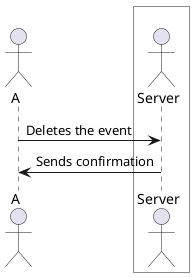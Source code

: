 @startuml

actor A
box " " #White
	actor Server
end box

A -> Server : Deletes the event
Server -> A : Sends confirmation

@enduml